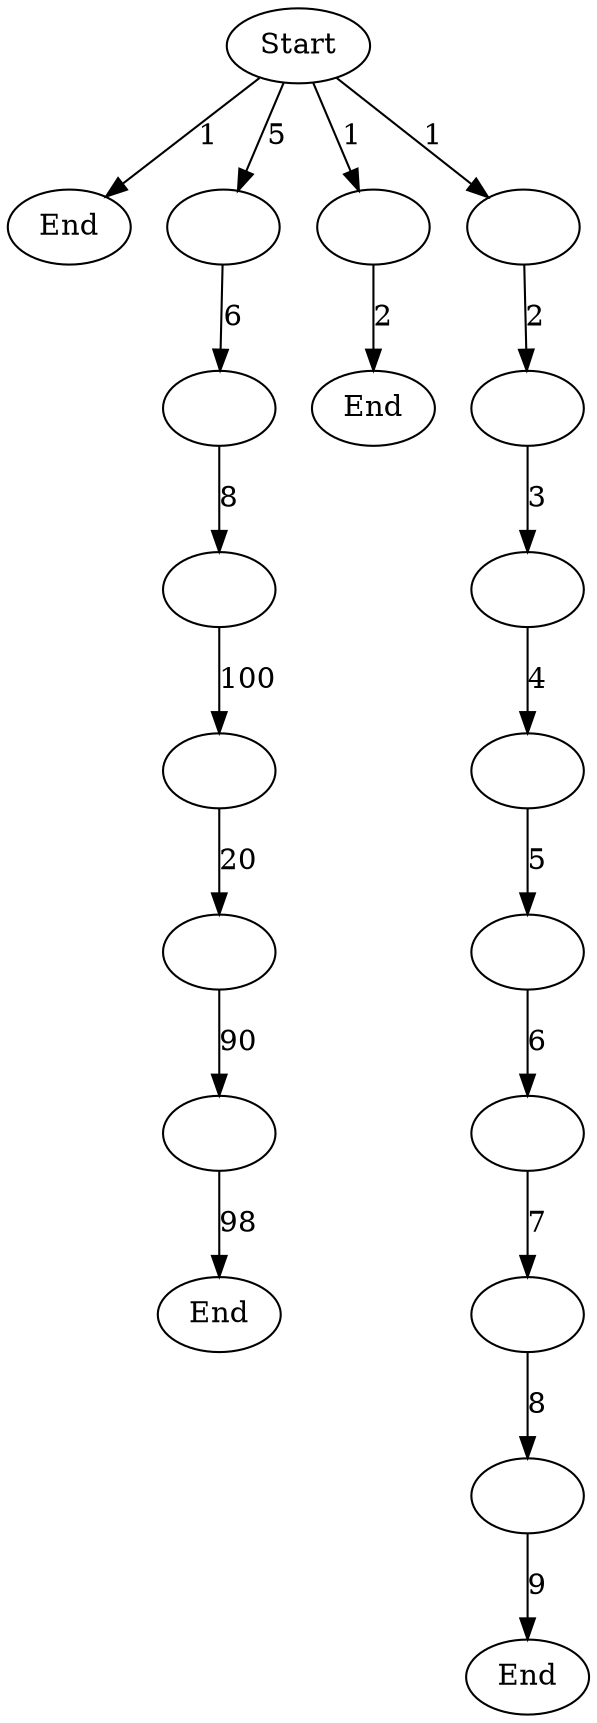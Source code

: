 strict digraph  {
0 [label=Start];
1 [label=End];
2 [label=""];
3 [label=""];
4 [label=""];
5 [label=""];
6 [label=""];
7 [label=""];
8 [label=End];
9 [label=""];
10 [label=End];
11 [label=""];
12 [label=""];
13 [label=""];
14 [label=""];
15 [label=""];
16 [label=""];
17 [label=""];
18 [label=""];
19 [label=End];
0 -> 1  [label=1];
0 -> 2  [label=5];
0 -> 9  [label=1];
0 -> 11  [label=1];
2 -> 3  [label=6];
3 -> 4  [label=8];
4 -> 5  [label=100];
5 -> 6  [label=20];
6 -> 7  [label=90];
7 -> 8  [label=98];
9 -> 10  [label=2];
11 -> 12  [label=2];
12 -> 13  [label=3];
13 -> 14  [label=4];
14 -> 15  [label=5];
15 -> 16  [label=6];
16 -> 17  [label=7];
17 -> 18  [label=8];
18 -> 19  [label=9];
}
